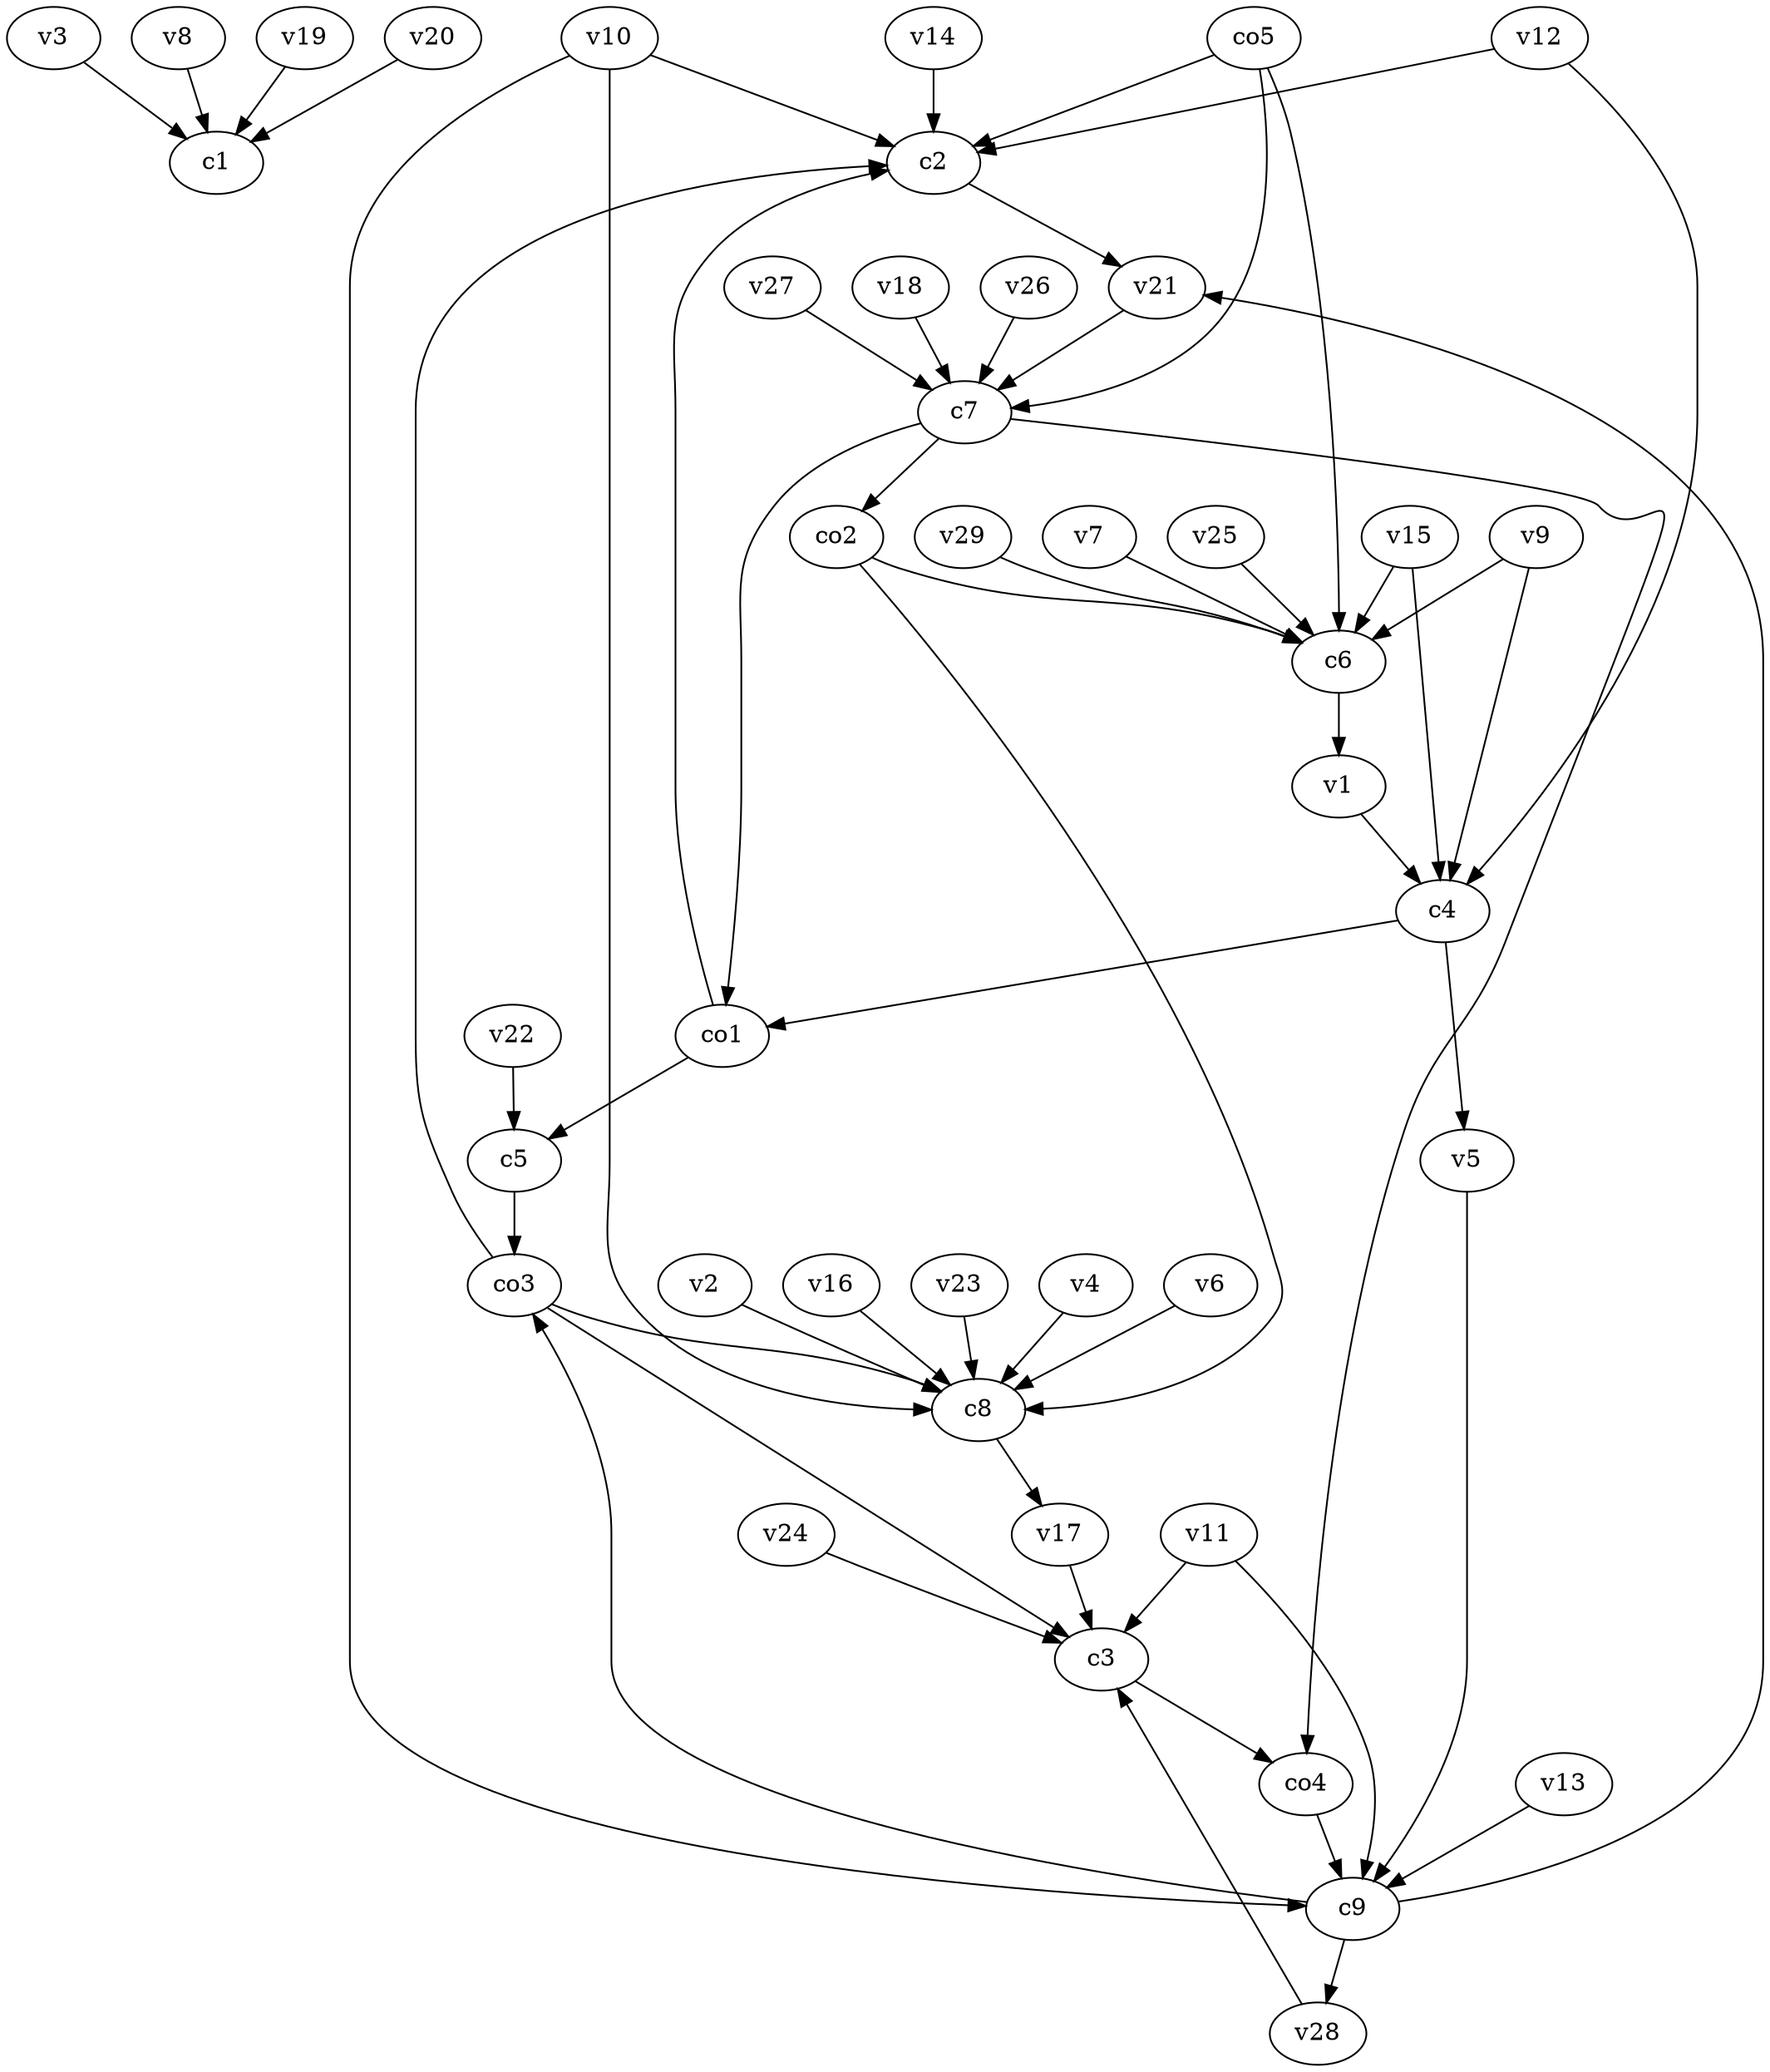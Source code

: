 strict digraph  {
c1;
c2;
c3;
c4;
c5;
c6;
c7;
c8;
c9;
v1;
v2;
v3;
v4;
v5;
v6;
v7;
v8;
v9;
v10;
v11;
v12;
v13;
v14;
v15;
v16;
v17;
v18;
v19;
v20;
v21;
v22;
v23;
v24;
v25;
v26;
v27;
v28;
v29;
co1;
co2;
co3;
co4;
co5;
c2 -> v21  [weight=1];
c3 -> co4  [weight=1];
c4 -> co1  [weight=1];
c4 -> v5  [weight=1];
c5 -> co3  [weight=1];
c6 -> v1  [weight=1];
c7 -> co2  [weight=1];
c7 -> co4  [weight=1];
c7 -> co1  [weight=1];
c8 -> v17  [weight=1];
c9 -> co3  [weight=1];
c9 -> v28  [weight=1];
c9 -> v21  [weight=1];
v1 -> c4  [weight=1];
v2 -> c8  [weight=1];
v3 -> c1  [weight=1];
v4 -> c8  [weight=1];
v5 -> c9  [weight=1];
v6 -> c8  [weight=1];
v7 -> c6  [weight=1];
v8 -> c1  [weight=1];
v9 -> c4  [weight=1];
v9 -> c6  [weight=1];
v10 -> c2  [weight=1];
v10 -> c8  [weight=1];
v10 -> c9  [weight=1];
v11 -> c3  [weight=1];
v11 -> c9  [weight=1];
v12 -> c2  [weight=1];
v12 -> c4  [weight=1];
v13 -> c9  [weight=1];
v14 -> c2  [weight=1];
v15 -> c4  [weight=1];
v15 -> c6  [weight=1];
v16 -> c8  [weight=1];
v17 -> c3  [weight=1];
v18 -> c7  [weight=1];
v19 -> c1  [weight=1];
v20 -> c1  [weight=1];
v21 -> c7  [weight=1];
v22 -> c5  [weight=1];
v23 -> c8  [weight=1];
v24 -> c3  [weight=1];
v25 -> c6  [weight=1];
v26 -> c7  [weight=1];
v27 -> c7  [weight=1];
v28 -> c3  [weight=1];
v29 -> c6  [weight=1];
co1 -> c5  [weight=1];
co1 -> c2  [weight=1];
co2 -> c6  [weight=1];
co2 -> c8  [weight=1];
co3 -> c8  [weight=1];
co3 -> c2  [weight=1];
co3 -> c3  [weight=1];
co4 -> c9  [weight=1];
co5 -> c6  [weight=1];
co5 -> c2  [weight=1];
co5 -> c7  [weight=1];
}
